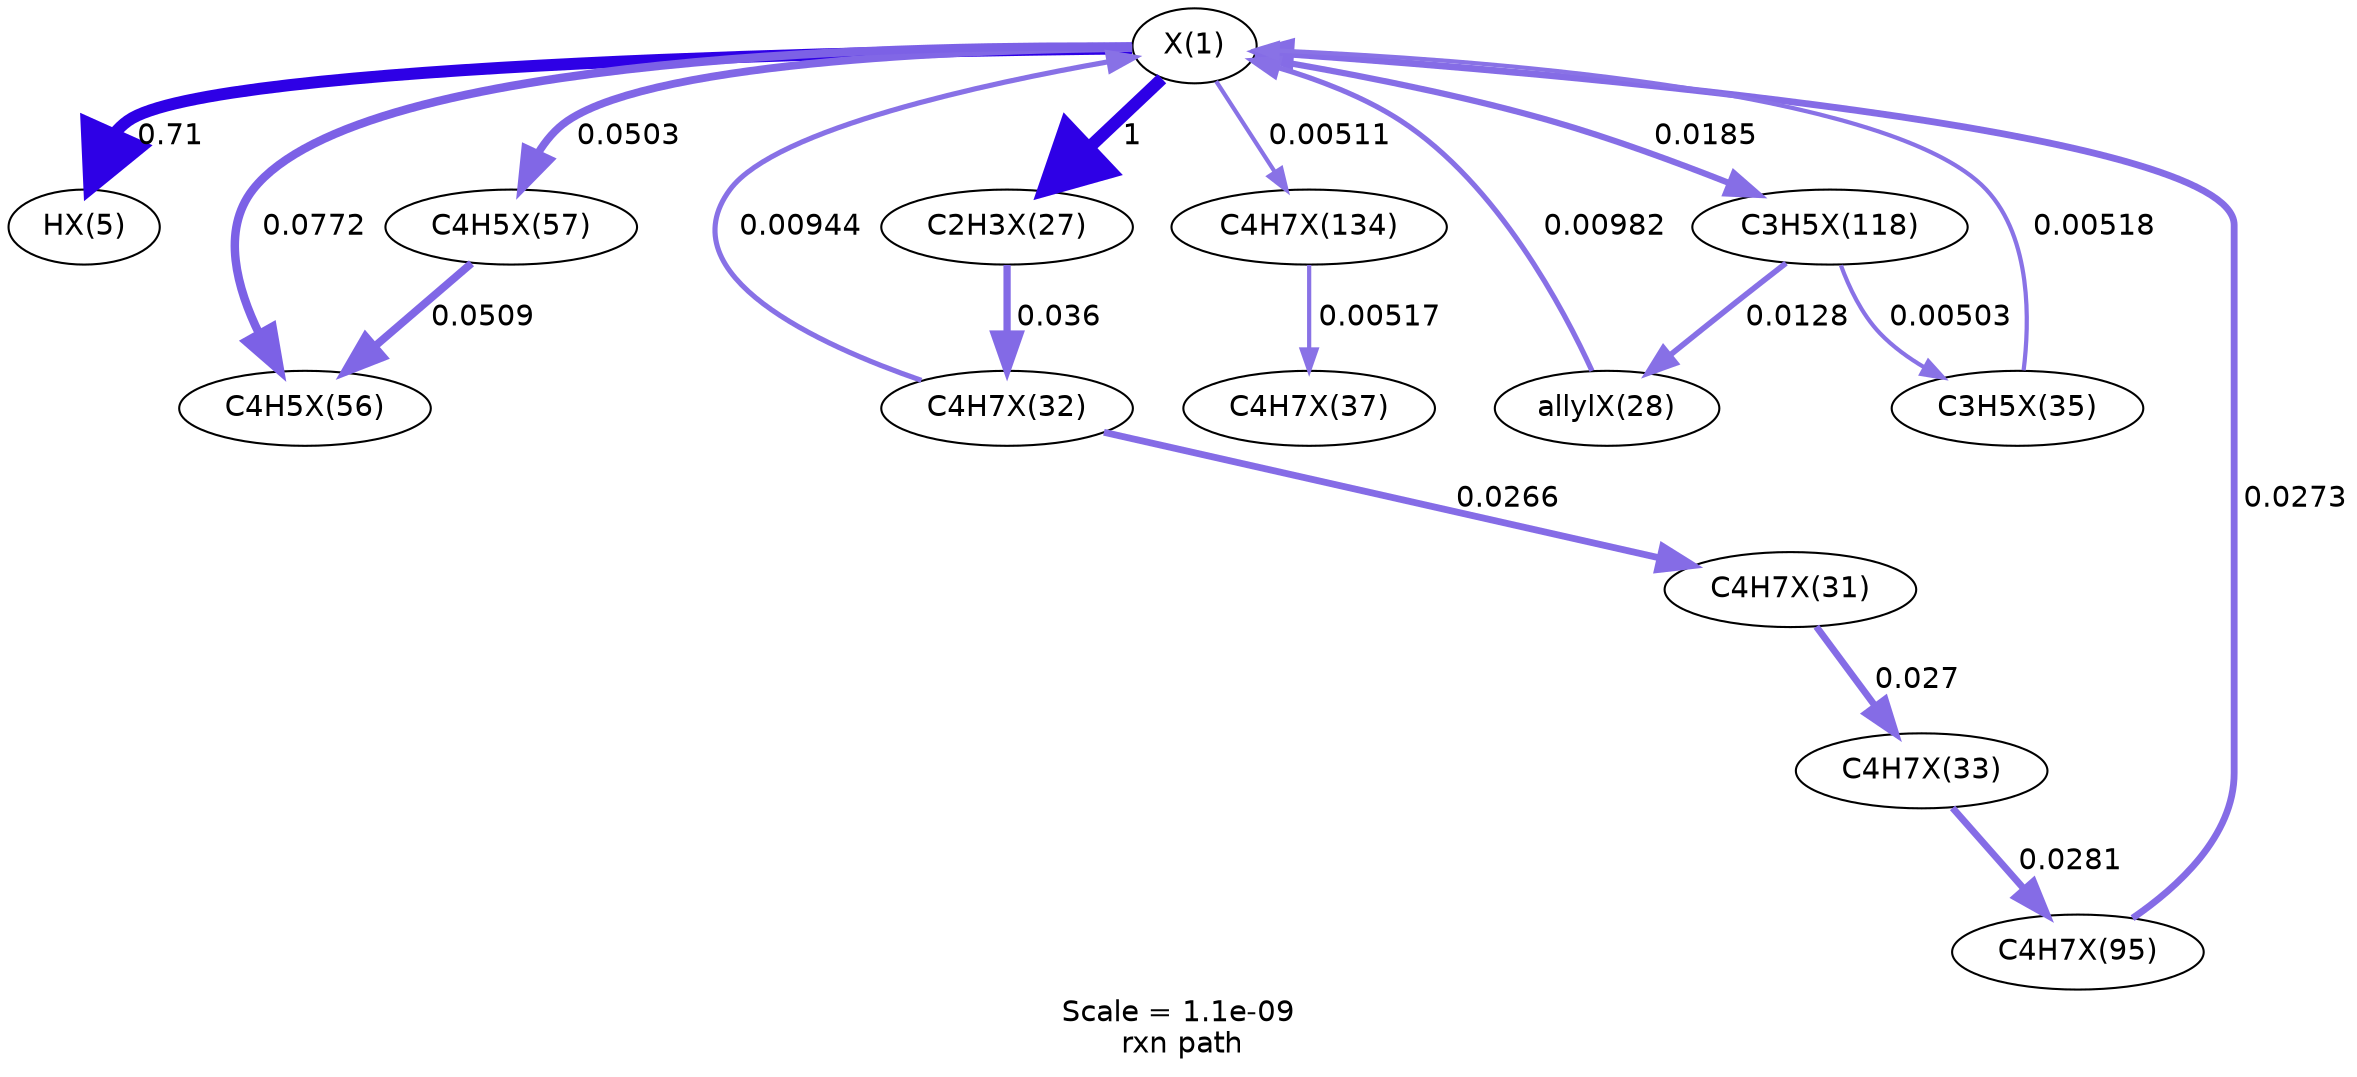 digraph reaction_paths {
center=1;
s26 -> s27[fontname="Helvetica", style="setlinewidth(5.74)", arrowsize=2.87, color="0.7, 1.21, 0.9"
, label=" 0.71"];
s26 -> s28[fontname="Helvetica", style="setlinewidth(6)", arrowsize=3, color="0.7, 1.5, 0.9"
, label=" 1"];
s33 -> s26[fontname="Helvetica", style="setlinewidth(2.48)", arrowsize=1.24, color="0.7, 0.509, 0.9"
, label=" 0.00944"];
s43 -> s26[fontname="Helvetica", style="setlinewidth(3.28)", arrowsize=1.64, color="0.7, 0.527, 0.9"
, label=" 0.0273"];
s26 -> s40[fontname="Helvetica", style="setlinewidth(3.74)", arrowsize=1.87, color="0.7, 0.55, 0.9"
, label=" 0.0503"];
s26 -> s39[fontname="Helvetica", style="setlinewidth(4.07)", arrowsize=2.03, color="0.7, 0.577, 0.9"
, label=" 0.0772"];
s26 -> s46[fontname="Helvetica", style="setlinewidth(2.02)", arrowsize=1.01, color="0.7, 0.505, 0.9"
, label=" 0.00511"];
s26 -> s44[fontname="Helvetica", style="setlinewidth(2.99)", arrowsize=1.49, color="0.7, 0.519, 0.9"
, label=" 0.0185"];
s29 -> s26[fontname="Helvetica", style="setlinewidth(2.51)", arrowsize=1.25, color="0.7, 0.51, 0.9"
, label=" 0.00982"];
s36 -> s26[fontname="Helvetica", style="setlinewidth(2.03)", arrowsize=1.01, color="0.7, 0.505, 0.9"
, label=" 0.00518"];
s28 -> s33[fontname="Helvetica", style="setlinewidth(3.49)", arrowsize=1.75, color="0.7, 0.536, 0.9"
, label=" 0.036"];
s33 -> s32[fontname="Helvetica", style="setlinewidth(3.26)", arrowsize=1.63, color="0.7, 0.527, 0.9"
, label=" 0.0266"];
s32 -> s34[fontname="Helvetica", style="setlinewidth(3.27)", arrowsize=1.64, color="0.7, 0.527, 0.9"
, label=" 0.027"];
s34 -> s43[fontname="Helvetica", style="setlinewidth(3.3)", arrowsize=1.65, color="0.7, 0.528, 0.9"
, label=" 0.0281"];
s40 -> s39[fontname="Helvetica", style="setlinewidth(3.75)", arrowsize=1.88, color="0.7, 0.551, 0.9"
, label=" 0.0509"];
s46 -> s38[fontname="Helvetica", style="setlinewidth(2.02)", arrowsize=1.01, color="0.7, 0.505, 0.9"
, label=" 0.00517"];
s44 -> s29[fontname="Helvetica", style="setlinewidth(2.71)", arrowsize=1.35, color="0.7, 0.513, 0.9"
, label=" 0.0128"];
s44 -> s36[fontname="Helvetica", style="setlinewidth(2.01)", arrowsize=1, color="0.7, 0.505, 0.9"
, label=" 0.00503"];
s26 [ fontname="Helvetica", label="X(1)"];
s27 [ fontname="Helvetica", label="HX(5)"];
s28 [ fontname="Helvetica", label="C2H3X(27)"];
s29 [ fontname="Helvetica", label="allylX(28)"];
s32 [ fontname="Helvetica", label="C4H7X(31)"];
s33 [ fontname="Helvetica", label="C4H7X(32)"];
s34 [ fontname="Helvetica", label="C4H7X(33)"];
s36 [ fontname="Helvetica", label="C3H5X(35)"];
s38 [ fontname="Helvetica", label="C4H7X(37)"];
s39 [ fontname="Helvetica", label="C4H5X(56)"];
s40 [ fontname="Helvetica", label="C4H5X(57)"];
s43 [ fontname="Helvetica", label="C4H7X(95)"];
s44 [ fontname="Helvetica", label="C3H5X(118)"];
s46 [ fontname="Helvetica", label="C4H7X(134)"];
 label = "Scale = 1.1e-09\l rxn path";
 fontname = "Helvetica";
}
